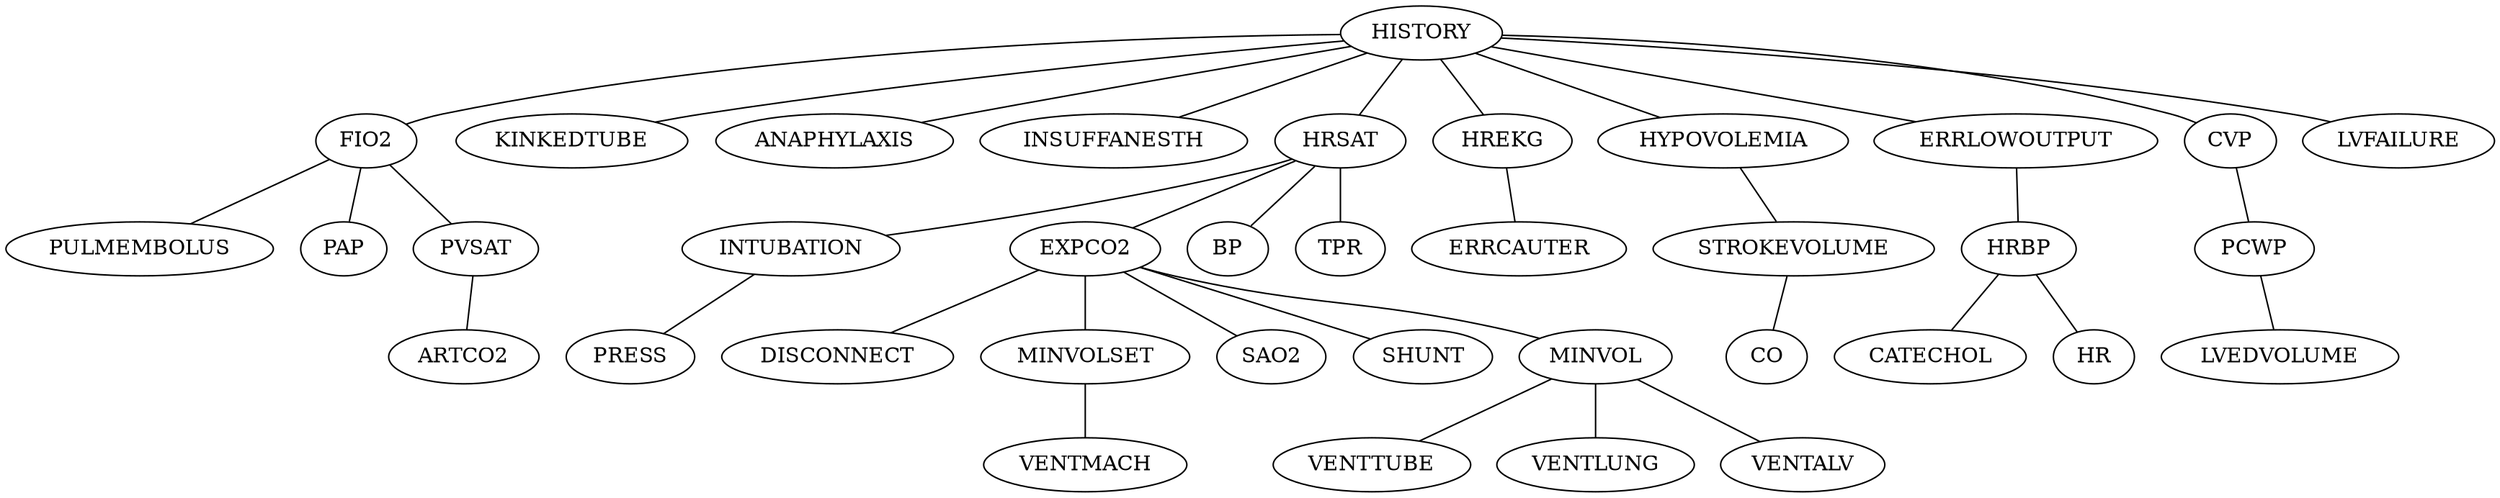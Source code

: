 graph {
	HISTORY -- FIO2
	HISTORY -- KINKEDTUBE
	HISTORY -- ANAPHYLAXIS
	HISTORY -- INSUFFANESTH
	HISTORY -- HRSAT
	HISTORY -- HREKG
	HISTORY -- HYPOVOLEMIA
	HISTORY -- ERRLOWOUTPUT
	HISTORY -- CVP
	HISTORY -- LVFAILURE
	FIO2 -- PULMEMBOLUS
	FIO2 -- PAP
	FIO2 -- PVSAT
	HRSAT -- INTUBATION
	HRSAT -- EXPCO2
	HRSAT -- BP
	HRSAT -- TPR
	HREKG -- ERRCAUTER
	HYPOVOLEMIA -- STROKEVOLUME
	ERRLOWOUTPUT -- HRBP
	INTUBATION -- PRESS
	EXPCO2 -- DISCONNECT
	EXPCO2 -- MINVOLSET
	EXPCO2 -- SAO2
	EXPCO2 -- SHUNT
	EXPCO2 -- MINVOL
	MINVOLSET -- VENTMACH
	PVSAT -- ARTCO2
	MINVOL -- VENTTUBE
	MINVOL -- VENTLUNG
	MINVOL -- VENTALV
	CVP -- PCWP
	STROKEVOLUME -- CO
	HRBP -- CATECHOL
	HRBP -- HR
	PCWP -- LVEDVOLUME
}
